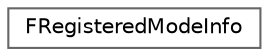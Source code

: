 digraph "Graphical Class Hierarchy"
{
 // INTERACTIVE_SVG=YES
 // LATEX_PDF_SIZE
  bgcolor="transparent";
  edge [fontname=Helvetica,fontsize=10,labelfontname=Helvetica,labelfontsize=10];
  node [fontname=Helvetica,fontsize=10,shape=box,height=0.2,width=0.4];
  rankdir="LR";
  Node0 [id="Node000000",label="FRegisteredModeInfo",height=0.2,width=0.4,color="grey40", fillcolor="white", style="filled",URL="$da/d64/structFRegisteredModeInfo.html",tooltip=" "];
}
